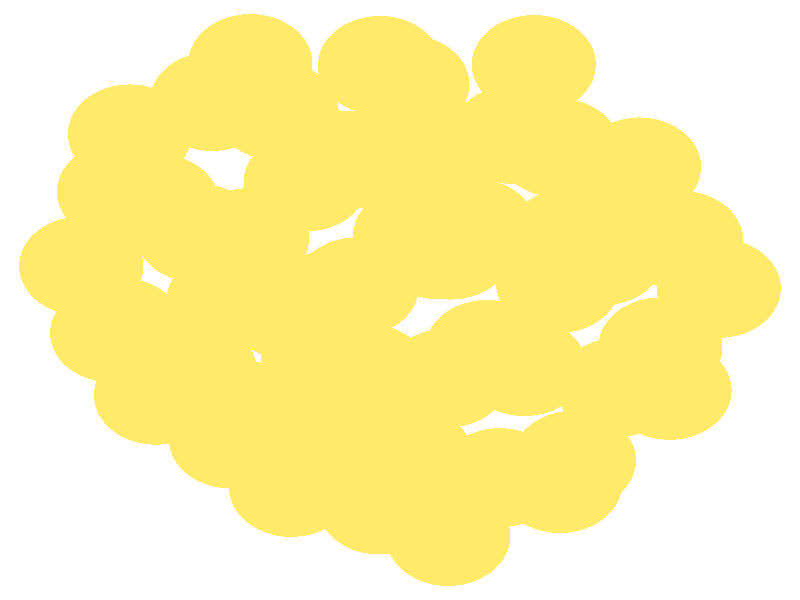 #include "colors.inc"
#include "finish.inc"

global_settings {assumed_gamma 1 max_trace_level 6}
background {color White}
camera {orthographic
  right -13.15*x up 12.36*y
  direction 1.00*z
  location <0,0,50.00> look_at <0,0,0>}
light_source {<  2.00,   3.00,  40.00> color White
  area_light <0.70, 0, 0>, <0, 0.70, 0>, 3, 3
  adaptive 1 jitter}

#declare simple = finish {phong 0.7}
#declare pale = finish {ambient .5 diffuse .85 roughness .001 specular 0.200 }
#declare intermediate = finish {ambient 0.3 diffuse 0.6 specular 0.10 roughness 0.04 }
#declare vmd = finish {ambient .0 diffuse .65 phong 0.1 phong_size 40. specular 0.500 }
#declare jmol = finish {ambient .2 diffuse .6 specular 1 roughness .001 metallic}
#declare ase2 = finish {ambient 0.05 brilliance 3 diffuse 0.6 metallic specular 0.70 roughness 0.04 reflection 0.15}
#declare ase3 = finish {ambient .15 brilliance 2 diffuse .6 metallic specular 1. roughness .001 reflection .0}
#declare glass = finish {ambient .05 diffuse .3 specular 1. roughness .001}
#declare Rcell = 0.050;
#declare Rbond = 0.100;

#macro atom(LOC, R, COL, FIN)
  sphere{LOC, R texture{pigment{COL} finish{FIN}}}
#end
#macro constrain(LOC, R, COL, FIN)
union{torus{R, Rcell rotate 45*z texture{pigment{COL} finish{FIN}}}
      torus{R, Rcell rotate -45*z texture{pigment{COL} finish{FIN}}}
      translate LOC}
#end

atom(< -3.38,  -1.42,  -1.31>, 1.02, rgb <1.00, 0.82, 0.14>, ase3) // #0 
atom(<  0.77,  -1.61,  -3.88>, 1.02, rgb <1.00, 0.82, 0.14>, ase3) // #1 
atom(<  5.24,   0.24,  -3.67>, 1.02, rgb <1.00, 0.82, 0.14>, ase3) // #2 
atom(< -1.55,   2.43,  -3.93>, 1.02, rgb <1.00, 0.82, 0.14>, ase3) // #3 
atom(< -4.62,   2.23,  -3.77>, 1.02, rgb <1.00, 0.82, 0.14>, ase3) // #4 
atom(<  4.62,   1.23,  -6.24>, 1.02, rgb <1.00, 0.82, 0.14>, ase3) // #5 
atom(<  0.61,   1.04,  -2.79>, 1.02, rgb <1.00, 0.82, 0.14>, ase3) // #6 
atom(<  2.86,  -3.30,  -7.30>, 1.02, rgb <1.00, 0.82, 0.14>, ase3) // #7 
atom(< -1.26,  -1.19,  -5.89>, 1.02, rgb <1.00, 0.82, 0.14>, ase3) // #8 
atom(< -2.03,   3.90,  -7.60>, 1.02, rgb <1.00, 0.82, 0.14>, ase3) // #9 
atom(< -0.90,   2.88,  -1.09>, 1.02, rgb <1.00, 0.82, 0.14>, ase3) // #10 
atom(<  2.63,  -3.78,  -4.54>, 1.02, rgb <1.00, 0.82, 0.14>, ase3) // #11 
atom(< -0.54,  -1.51, -10.38>, 1.02, rgb <1.00, 0.82, 0.14>, ase3) // #12 
atom(< -4.73,  -0.68,  -8.32>, 1.02, rgb <1.00, 0.82, 0.14>, ase3) // #13 
atom(<  3.59,  -1.80,  -2.65>, 1.02, rgb <1.00, 0.82, 0.14>, ase3) // #14 
atom(<  1.87,   3.41,  -1.91>, 1.02, rgb <1.00, 0.82, 0.14>, ase3) // #15 
atom(< -1.79,  -3.86,  -6.25>, 1.02, rgb <1.00, 0.82, 0.14>, ase3) // #16 
atom(< -2.46,   4.87,  -4.98>, 1.02, rgb <1.00, 0.82, 0.14>, ase3) // #17 
atom(< -0.88,  -2.58,  -1.60>, 1.02, rgb <1.00, 0.82, 0.14>, ase3) // #18 
atom(<  0.59,   3.03,  -8.26>, 1.02, rgb <1.00, 0.82, 0.14>, ase3) // #19 
atom(<  4.43,  -1.86,  -5.33>, 1.02, rgb <1.00, 0.82, 0.14>, ase3) // #20 
atom(<  3.93,   2.74,  -3.84>, 1.02, rgb <1.00, 0.82, 0.14>, ase3) // #21 
atom(< -1.78,  -0.24,  -3.34>, 1.02, rgb <1.00, 0.82, 0.14>, ase3) // #22 
atom(<  1.22,   1.48,   0.00>, 1.02, rgb <1.00, 0.82, 0.14>, ase3) // #23 
atom(<  1.64,  -3.66,  -1.97>, 1.02, rgb <1.00, 0.82, 0.14>, ase3) // #24 
atom(< -4.01,  -1.96,  -6.03>, 1.02, rgb <1.00, 0.82, 0.14>, ase3) // #25 
atom(< -3.09,   4.09,  -2.35>, 1.02, rgb <1.00, 0.82, 0.14>, ase3) // #26 
atom(<  2.20,   4.85,  -4.20>, 1.02, rgb <1.00, 0.82, 0.14>, ase3) // #27 
atom(< -2.82,  -0.01, -10.15>, 1.02, rgb <1.00, 0.82, 0.14>, ase3) // #28 
atom(< -2.78,  -2.86,  -3.73>, 1.02, rgb <1.00, 0.82, 0.14>, ase3) // #29 
atom(<  0.17,  -3.21,  -8.33>, 1.02, rgb <1.00, 0.82, 0.14>, ase3) // #30 
atom(< -2.51,   1.28,  -6.25>, 1.02, rgb <1.00, 0.82, 0.14>, ase3) // #31 
atom(< -2.48,  -2.29,  -8.44>, 1.02, rgb <1.00, 0.82, 0.14>, ase3) // #32 
atom(< -3.33,   1.38,  -1.50>, 1.02, rgb <1.00, 0.82, 0.14>, ase3) // #33 
atom(<  1.49,  -1.13,  -0.85>, 1.02, rgb <1.00, 0.82, 0.14>, ase3) // #34 
atom(<  0.79,  -4.87,  -6.27>, 1.02, rgb <1.00, 0.82, 0.14>, ase3) // #35 
atom(<  2.77,   1.27,  -8.39>, 1.02, rgb <1.00, 0.82, 0.14>, ase3) // #36 
atom(< -5.24,   0.70,  -6.03>, 1.02, rgb <1.00, 0.82, 0.14>, ase3) // #37 
atom(<  2.59,   3.14,  -6.33>, 1.02, rgb <1.00, 0.82, 0.14>, ase3) // #38 
atom(<  3.33,   0.91,  -1.73>, 1.02, rgb <1.00, 0.82, 0.14>, ase3) // #39 
atom(<  2.04,  -1.37,  -9.43>, 1.02, rgb <1.00, 0.82, 0.14>, ase3) // #40 
atom(<  1.43,  -1.02,  -6.69>, 1.02, rgb <1.00, 0.82, 0.14>, ase3) // #41 
atom(< -4.44,   3.42,  -6.24>, 1.02, rgb <1.00, 0.82, 0.14>, ase3) // #42 
atom(< -0.33,   4.83,  -3.07>, 1.02, rgb <1.00, 0.82, 0.14>, ase3) // #43 
atom(< -0.34,  -4.22,  -3.85>, 1.02, rgb <1.00, 0.82, 0.14>, ase3) // #44 
atom(< -3.99,   1.99,  -8.56>, 1.02, rgb <1.00, 0.82, 0.14>, ase3) // #45 
atom(<  2.60,   0.34,  -4.58>, 1.02, rgb <1.00, 0.82, 0.14>, ase3) // #46 
atom(<  4.28,  -0.97,  -7.90>, 1.02, rgb <1.00, 0.82, 0.14>, ase3) // #47 
atom(< -4.58,  -0.57,  -3.66>, 1.02, rgb <1.00, 0.82, 0.14>, ase3) // #48 
atom(< -1.09,   0.02,  -0.44>, 1.02, rgb <1.00, 0.82, 0.14>, ase3) // #49 
atom(<  0.25,   1.33,  -5.72>, 1.02, rgb <1.00, 0.82, 0.14>, ase3) // #50 
atom(< -0.71,   0.27,  -8.17>, 1.02, rgb <1.00, 0.82, 0.14>, ase3) // #51 
atom(<  0.12,   4.44,  -5.92>, 1.02, rgb <1.00, 0.82, 0.14>, ase3) // #52 
atom(<  0.83,   1.03, -10.34>, 1.02, rgb <1.00, 0.82, 0.14>, ase3) // #53 
atom(< -1.55,   2.43,  -9.89>, 1.02, rgb <1.00, 0.82, 0.14>, ase3) // #54 
